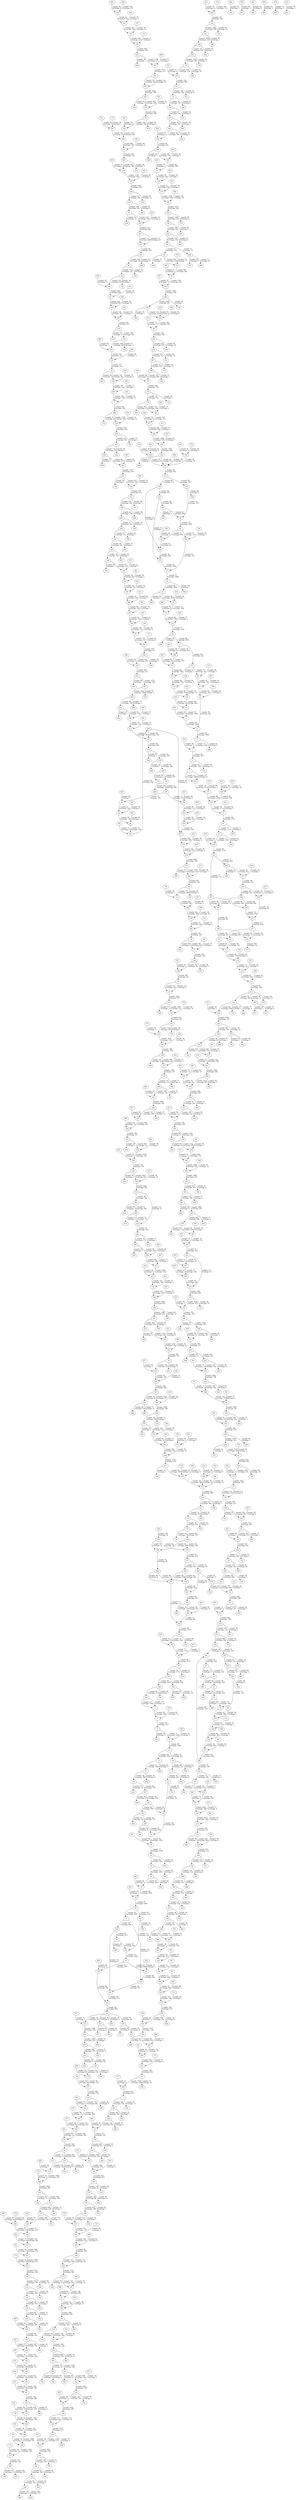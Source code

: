 digraph "" {
	20 -> 22	 [label="Length: 56
Coverage: 1826"];
	20 -> 642	 [label="Length: 66
Coverage: 1"];
	22 -> 24	 [label="Length: 86
Coverage: 1835"];
	23 -> 21	 [label="Length: 56
Coverage: 1826"];
	23 -> 660	 [label="Length: 59
Coverage: 1"];
	21 -> 75	 [label="Length: 72
Coverage: 1691"];
	114 -> 116	 [label="Length: 56
Coverage: 749"];
	114 -> 792	 [label="Length: 63
Coverage: 6"];
	116 -> 166	 [label="Length: 69
Coverage: 787"];
	116 -> 730	 [label="Length: 65
Coverage: 7"];
	117 -> 115	 [label="Length: 56
Coverage: 749"];
	115 -> 113	 [label="Length: 72
Coverage: 727"];
	128 -> 130	 [label="Length: 56
Coverage: 145"];
	130 -> 83	 [label="Length: 328
Coverage: 166"];
	131 -> 129	 [label="Length: 56
Coverage: 145"];
	131 -> 628	 [label="Length: 65
Coverage: 1"];
	129 -> 127	 [label="Length: 67
Coverage: 151"];
	129 -> 818	 [label="Length: 62
Coverage: 1"];
	134 -> 136	 [label="Length: 56
Coverage: 253"];
	134 -> 852	 [label="Length: 59
Coverage: 1"];
	136 -> 434	 [label="Length: 66
Coverage: 260"];
	136 -> 842	 [label="Length: 70
Coverage: 1"];
	137 -> 135	 [label="Length: 56
Coverage: 253"];
	135 -> 133	 [label="Length: 57
Coverage: 258"];
	166 -> 168	 [label="Length: 56
Coverage: 99"];
	166 -> 270	 [label="Length: 56
Coverage: 483"];
	168 -> 484	 [label="Length: 76
Coverage: 89"];
	169 -> 167	 [label="Length: 56
Coverage: 99"];
	169 -> 531	 [label="Length: 56
Coverage: 13"];
	167 -> 117	 [label="Length: 69
Coverage: 787"];
	176 -> 178	 [label="Length: 56
Coverage: 152"];
	176 -> 721	 [label="Length: 58
Coverage: 5"];
	178 -> 340	 [label="Length: 114
Coverage: 148"];
	178 -> 809	 [label="Length: 64
Coverage: 8"];
	179 -> 177	 [label="Length: 56
Coverage: 152"];
	177 -> 34	 [label="Length: 506
Coverage: 716"];
	266 -> 268	 [label="Length: 56
Coverage: 152"];
	266 -> 804	 [label="Length: 59
Coverage: 1"];
	268 -> 359	 [label="Length: 87
Coverage: 125"];
	268 -> 764	 [label="Length: 63
Coverage: 1"];
	269 -> 267	 [label="Length: 56
Coverage: 152"];
	267 -> 362	 [label="Length: 58
Coverage: 151"];
	270 -> 272	 [label="Length: 57
Coverage: 530"];
	271 -> 167	 [label="Length: 56
Coverage: 483"];
	271 -> 531	 [label="Length: 56
Coverage: 55"];
	276 -> 278	 [label="Length: 56
Coverage: 305"];
	276 -> 820	 [label="Length: 58
Coverage: 1"];
	278 -> 280	 [label="Length: 60
Coverage: 300"];
	278 -> 988	 [label="Length: 59
Coverage: 1"];
	279 -> 277	 [label="Length: 56
Coverage: 305"];
	277 -> 346	 [label="Length: 63
Coverage: 300"];
	320 -> 322	 [label="Length: 56
Coverage: 331"];
	320 -> 936	 [label="Length: 57
Coverage: 1"];
	322 -> 333	 [label="Length: 64
Coverage: 462"];
	323 -> 321	 [label="Length: 56
Coverage: 331"];
	323 -> 539	 [label="Length: 56
Coverage: 36"];
	323 -> 631	 [label="Length: 56
Coverage: 6"];
	323 -> 883	 [label="Length: 58
Coverage: 4"];
	321 -> 255	 [label="Length: 1404
Coverage: 249"];
	356 -> 358	 [label="Length: 56
Coverage: 85"];
	356 -> 960	 [label="Length: 58
Coverage: 2"];
	358 -> 269	 [label="Length: 87
Coverage: 125"];
	358 -> 870	 [label="Length: 61
Coverage: 1"];
	359 -> 357	 [label="Length: 56
Coverage: 85"];
	357 -> 456	 [label="Length: 96
Coverage: 78"];
	388 -> 390	 [label="Length: 56
Coverage: 163"];
	388 -> 896	 [label="Length: 61
Coverage: 1"];
	390 -> 459	 [label="Length: 68
Coverage: 154"];
	390 -> 942	 [label="Length: 73
Coverage: 1"];
	391 -> 389	 [label="Length: 56
Coverage: 163"];
	389 -> 87	 [label="Length: 195
Coverage: 135"];
	412 -> 414	 [label="Length: 56
Coverage: 309"];
	412 -> 491	 [label="Length: 56
Coverage: 18"];
	412 -> 745	 [label="Length: 58
Coverage: 13"];
	414 -> 416	 [label="Length: 60
Coverage: 298"];
	414 -> 779	 [label="Length: 57
Coverage: 5"];
	414 -> 841	 [label="Length: 57
Coverage: 4"];
	415 -> 413	 [label="Length: 56
Coverage: 309"];
	413 -> 110	 [label="Length: 62
Coverage: 400"];
	450 -> 452	 [label="Length: 56
Coverage: 156"];
	450 -> 848	 [label="Length: 73
Coverage: 1"];
	452 -> 496	 [label="Length: 92
Coverage: 170"];
	452 -> 830	 [label="Length: 67
Coverage: 1"];
	453 -> 451	 [label="Length: 56
Coverage: 156"];
	451 -> 454	 [label="Length: 2021
Coverage: 194"];
	103 -> 474	 [label="Length: 56
Coverage: 44"];
	103 -> 288	 [label="Length: 1632
Coverage: 207"];
	474 -> 984	 [label="Length: 62
Coverage: 14"];
	474 -> 800	 [label="Length: 73
Coverage: 21"];
	475 -> 102	 [label="Length: 56
Coverage: 44"];
	102 -> 326	 [label="Length: 226
Coverage: 285"];
	490 -> 413	 [label="Length: 56
Coverage: 18"];
	491 -> 817	 [label="Length: 56
Coverage: 2"];
	491 -> 811	 [label="Length: 57
Coverage: 8"];
	530 -> 168	 [label="Length: 56
Coverage: 13"];
	530 -> 270	 [label="Length: 56
Coverage: 55"];
	531 -> 537	 [label="Length: 104
Coverage: 52"];
	6 -> 532	 [label="Length: 56
Coverage: 4"];
	6 -> 8	 [label="Length: 71
Coverage: 1436"];
	533 -> 7	 [label="Length: 56
Coverage: 4"];
	7 -> 5	 [label="Length: 59
Coverage: 1417"];
	538 -> 322	 [label="Length: 56
Coverage: 36"];
	539 -> 617	 [label="Length: 56
Coverage: 8"];
	539 -> 771	 [label="Length: 60
Coverage: 8"];
	385 -> 544	 [label="Length: 56
Coverage: 18"];
	385 -> 423	 [label="Length: 1159
Coverage: 226"];
	544 -> 760	 [label="Length: 56
Coverage: 2"];
	544 -> 726	 [label="Length: 58
Coverage: 3"];
	545 -> 384	 [label="Length: 56
Coverage: 18"];
	384 -> 212	 [label="Length: 882
Coverage: 255"];
	188 -> 558	 [label="Length: 56
Coverage: 3"];
	188 -> 109	 [label="Length: 1078
Coverage: 197"];
	559 -> 189	 [label="Length: 56
Coverage: 3"];
	189 -> 433	 [label="Length: 707
Coverage: 195"];
	262 -> 564	 [label="Length: 56
Coverage: 4"];
	262 -> 250	 [label="Length: 1663
Coverage: 219"];
	565 -> 263	 [label="Length: 56
Coverage: 4"];
	263 -> 58	 [label="Length: 716
Coverage: 194"];
	235 -> 572	 [label="Length: 56
Coverage: 2"];
	235 -> 61	 [label="Length: 1329
Coverage: 244"];
	573 -> 234	 [label="Length: 56
Coverage: 2"];
	234 -> 284	 [label="Length: 1618
Coverage: 210"];
	292 -> 590	 [label="Length: 56
Coverage: 5"];
	292 -> 641	 [label="Length: 339
Coverage: 137"];
	591 -> 293	 [label="Length: 56
Coverage: 5"];
	293 -> 324	 [label="Length: 81
Coverage: 162"];
	170 -> 594	 [label="Length: 56
Coverage: 5"];
	170 -> 108	 [label="Length: 845
Coverage: 211"];
	595 -> 171	 [label="Length: 56
Coverage: 5"];
	171 -> 425	 [label="Length: 295
Coverage: 217"];
	616 -> 538	 [label="Length: 56
Coverage: 8"];
	476 -> 624	 [label="Length: 56
Coverage: 2"];
	476 -> 183	 [label="Length: 224
Coverage: 110"];
	625 -> 477	 [label="Length: 56
Coverage: 2"];
	477 -> 463	 [label="Length: 232
Coverage: 164"];
	630 -> 322	 [label="Length: 56
Coverage: 6"];
	631 -> 677	 [label="Length: 56
Coverage: 1"];
	631 -> 925	 [label="Length: 56
Coverage: 2"];
	399 -> 634	 [label="Length: 56
Coverage: 5"];
	399 -> 219	 [label="Length: 233
Coverage: 147"];
	635 -> 398	 [label="Length: 56
Coverage: 5"];
	398 -> 81	 [label="Length: 916
Coverage: 209"];
	216 -> 644	 [label="Length: 56
Coverage: 4"];
	216 -> 341	 [label="Length: 158
Coverage: 127"];
	645 -> 217	 [label="Length: 56
Coverage: 4"];
	217 -> 406	 [label="Length: 266
Coverage: 185"];
	207 -> 646	 [label="Length: 56
Coverage: 1"];
	207 -> 105	 [label="Length: 587
Coverage: 206"];
	647 -> 206	 [label="Length: 56
Coverage: 1"];
	206 -> 394	 [label="Length: 1032
Coverage: 189"];
	285 -> 235	 [label="Length: 1618
Coverage: 210"];
	285 -> 648	 [label="Length: 56
Coverage: 5"];
	649 -> 284	 [label="Length: 56
Coverage: 5"];
	284 -> 508	 [label="Length: 206
Coverage: 219"];
	676 -> 630	 [label="Length: 56
Coverage: 1"];
	378 -> 680	 [label="Length: 56
Coverage: 1"];
	378 -> 38	 [label="Length: 63
Coverage: 290"];
	681 -> 379	 [label="Length: 56
Coverage: 1"];
	379 -> 281	 [label="Length: 62
Coverage: 271"];
	420 -> 684	 [label="Length: 56
Coverage: 1"];
	420 -> 368	 [label="Length: 398
Coverage: 192"];
	685 -> 421	 [label="Length: 56
Coverage: 1"];
	421 -> 446	 [label="Length: 1982
Coverage: 199"];
	119 -> 694	 [label="Length: 56
Coverage: 1"];
	119 -> 252	 [label="Length: 115
Coverage: 142"];
	695 -> 118	 [label="Length: 56
Coverage: 1"];
	118 -> 468	 [label="Length: 1009
Coverage: 187"];
	104 -> 206	 [label="Length: 587
Coverage: 206"];
	104 -> 704	 [label="Length: 56
Coverage: 1"];
	705 -> 105	 [label="Length: 56
Coverage: 1"];
	105 -> 353	 [label="Length: 3251
Coverage: 190"];
	275 -> 706	 [label="Length: 56
Coverage: 2"];
	275 -> 479	 [label="Length: 1312
Coverage: 182"];
	707 -> 274	 [label="Length: 56
Coverage: 2"];
	274 -> 392	 [label="Length: 865
Coverage: 154"];
	218 -> 398	 [label="Length: 233
Coverage: 147"];
	218 -> 724	 [label="Length: 56
Coverage: 1"];
	725 -> 219	 [label="Length: 56
Coverage: 1"];
	219 -> 84	 [label="Length: 772
Coverage: 197"];
	469 -> 119	 [label="Length: 1009
Coverage: 187"];
	469 -> 732	 [label="Length: 56
Coverage: 1"];
	733 -> 468	 [label="Length: 56
Coverage: 1"];
	468 -> 184	 [label="Length: 1420
Coverage: 249"];
	60 -> 234	 [label="Length: 1329
Coverage: 244"];
	60 -> 734	 [label="Length: 56
Coverage: 1"];
	735 -> 61	 [label="Length: 56
Coverage: 1"];
	61 -> 124	 [label="Length: 912
Coverage: 262"];
	85 -> 218	 [label="Length: 772
Coverage: 197"];
	85 -> 736	 [label="Length: 56
Coverage: 2"];
	737 -> 84	 [label="Length: 56
Coverage: 2"];
	84 -> 256	 [label="Length: 252
Coverage: 231"];
	495 -> 738	 [label="Length: 56
Coverage: 2"];
	495 -> 174	 [label="Length: 1192
Coverage: 196"];
	739 -> 494	 [label="Length: 56
Coverage: 2"];
	494 -> 198	 [label="Length: 221
Coverage: 140"];
	393 -> 275	 [label="Length: 865
Coverage: 154"];
	393 -> 756	 [label="Length: 56
Coverage: 1"];
	757 -> 392	 [label="Length: 56
Coverage: 1"];
	392 -> 403	 [label="Length: 1208
Coverage: 237"];
	122 -> 758	 [label="Length: 56
Coverage: 2"];
	122 -> 65	 [label="Length: 772
Coverage: 196"];
	759 -> 123	 [label="Length: 56
Coverage: 2"];
	123 -> 386	 [label="Length: 281
Coverage: 206"];
	761 -> 545	 [label="Length: 56
Coverage: 2"];
	423 -> 762	 [label="Length: 56
Coverage: 2"];
	423 -> 352	 [label="Length: 594
Coverage: 194"];
	763 -> 422	 [label="Length: 56
Coverage: 2"];
	422 -> 384	 [label="Length: 1159
Coverage: 226"];
	354 -> 768	 [label="Length: 56
Coverage: 1"];
	354 -> 258	 [label="Length: 653
Coverage: 161"];
	769 -> 355	 [label="Length: 56
Coverage: 1"];
	355 -> 443	 [label="Length: 1477
Coverage: 168"];
	349 -> 782	 [label="Length: 56
Coverage: 2"];
	349 -> 242	 [label="Length: 181
Coverage: 89"];
	783 -> 348	 [label="Length: 56
Coverage: 2"];
	348 -> 97	 [label="Length: 987
Coverage: 257"];
	816 -> 490	 [label="Length: 56
Coverage: 2"];
	387 -> 122	 [label="Length: 281
Coverage: 206"];
	387 -> 826	 [label="Length: 56
Coverage: 2"];
	827 -> 386	 [label="Length: 56
Coverage: 2"];
	386 -> 336	 [label="Length: 241
Coverage: 182"];
	457 -> 356	 [label="Length: 96
Coverage: 78"];
	457 -> 832	 [label="Length: 56
Coverage: 1"];
	833 -> 456	 [label="Length: 56
Coverage: 1"];
	456 -> 458	 [label="Length: 63
Coverage: 138"];
	19 -> 850	 [label="Length: 56
Coverage: 1"];
	19 -> 17	 [label="Length: 84
Coverage: 1674"];
	851 -> 18	 [label="Length: 56
Coverage: 1"];
	18 -> 63	 [label="Length: 77
Coverage: 1539"];
	52 -> 864	 [label="Length: 56
Coverage: 2"];
	52 -> 329	 [label="Length: 122
Coverage: 38"];
	865 -> 53	 [label="Length: 56
Coverage: 2"];
	53 -> 139	 [label="Length: 117
Coverage: 232"];
	353 -> 422	 [label="Length: 594
Coverage: 194"];
	353 -> 876	 [label="Length: 56
Coverage: 3"];
	877 -> 352	 [label="Length: 56
Coverage: 3"];
	352 -> 104	 [label="Length: 3251
Coverage: 190"];
	211 -> 880	 [label="Length: 56
Coverage: 1"];
	211 -> 429	 [label="Length: 422
Coverage: 202"];
	881 -> 210	 [label="Length: 56
Coverage: 1"];
	210 -> 214	 [label="Length: 672
Coverage: 272"];
	444 -> 884	 [label="Length: 56
Coverage: 1"];
	444 -> 535	 [label="Length: 1594
Coverage: 203"];
	885 -> 445	 [label="Length: 56
Coverage: 1"];
	445 -> 138	 [label="Length: 618
Coverage: 213"];
	199 -> 495	 [label="Length: 221
Coverage: 140"];
	199 -> 890	 [label="Length: 56
Coverage: 1"];
	891 -> 198	 [label="Length: 56
Coverage: 1"];
	198 -> 160	 [label="Length: 1838
Coverage: 219"];
	330 -> 904	 [label="Length: 56
Coverage: 4"];
	330 -> 478	 [label="Length: 1219
Coverage: 196"];
	905 -> 331	 [label="Length: 56
Coverage: 4"];
	331 -> 76	 [label="Length: 390
Coverage: 187"];
	912 -> 81	 [label="Length: 56
Coverage: 1"];
	81 -> 438	 [label="Length: 108
Coverage: 86"];
	80 -> 399	 [label="Length: 916
Coverage: 209"];
	80 -> 913	 [label="Length: 56
Coverage: 1"];
	924 -> 630	 [label="Length: 56
Coverage: 2"];
	112 -> 114	 [label="Length: 72
Coverage: 727"];
	112 -> 926	 [label="Length: 56
Coverage: 1"];
	927 -> 113	 [label="Length: 56
Coverage: 1"];
	113 -> 111	 [label="Length: 65
Coverage: 482"];
	214 -> 940	 [label="Length: 56
Coverage: 1"];
	214 -> 455	 [label="Length: 1072
Coverage: 182"];
	941 -> 215	 [label="Length: 56
Coverage: 1"];
	215 -> 211	 [label="Length: 672
Coverage: 272"];
	964 -> 375	 [label="Length: 56
Coverage: 1"];
	375 -> 246	 [label="Length: 69
Coverage: 761"];
	374 -> 965	 [label="Length: 56
Coverage: 1"];
	374 -> 345	 [label="Length: 58
Coverage: 811"];
	239 -> 974	 [label="Length: 56
Coverage: 1"];
	239 -> 261	 [label="Length: 520
Coverage: 200"];
	975 -> 238	 [label="Length: 56
Coverage: 1"];
	238 -> 335	 [label="Length: 1118
Coverage: 245"];
	196 -> 990	 [label="Length: 56
Coverage: 1"];
	196 -> 236	 [label="Length: 588
Coverage: 223"];
	991 -> 197	 [label="Length: 56
Coverage: 1"];
	197 -> 523	 [label="Length: 1095
Coverage: 231"];
	2 -> 4	 [label="Length: 65
Coverage: 1281"];
	4 -> 6	 [label="Length: 59
Coverage: 1417"];
	5 -> 3	 [label="Length: 65
Coverage: 1281"];
	5 -> 702	 [label="Length: 68
Coverage: 12"];
	3 -> 193	 [label="Length: 117
Coverage: 1082"];
	3 -> 193	 [label="Length: 117
Coverage: 23"];
	8 -> 10	 [label="Length: 58
Coverage: 1466"];
	9 -> 7	 [label="Length: 71
Coverage: 1436"];
	9 -> 886	 [label="Length: 61
Coverage: 6"];
	10 -> 12	 [label="Length: 58
Coverage: 1093"];
	10 -> 28	 [label="Length: 78
Coverage: 361"];
	11 -> 9	 [label="Length: 58
Coverage: 1466"];
	12 -> 73	 [label="Length: 75
Coverage: 1042"];
	12 -> 846	 [label="Length: 65
Coverage: 2"];
	13 -> 11	 [label="Length: 58
Coverage: 1093"];
	16 -> 18	 [label="Length: 84
Coverage: 1674"];
	17 -> 286	 [label="Length: 97
Coverage: 874"];
	17 -> 377	 [label="Length: 103
Coverage: 221"];
	24 -> 26	 [label="Length: 57
Coverage: 1606"];
	25 -> 23	 [label="Length: 86
Coverage: 1835"];
	25 -> 540	 [label="Length: 107
Coverage: 1"];
	26 -> 51	 [label="Length: 93
Coverage: 1097"];
	26 -> 361	 [label="Length: 93
Coverage: 143"];
	27 -> 25	 [label="Length: 57
Coverage: 1606"];
	28 -> 30	 [label="Length: 66
Coverage: 223"];
	28 -> 788	 [label="Length: 63
Coverage: 5"];
	30 -> 32	 [label="Length: 59
Coverage: 105"];
	30 -> 866	 [label="Length: 70
Coverage: 8"];
	31 -> 29	 [label="Length: 66
Coverage: 223"];
	29 -> 11	 [label="Length: 78
Coverage: 361"];
	32 -> 376	 [label="Length: 76
Coverage: 30"];
	32 -> 752	 [label="Length: 64
Coverage: 3"];
	33 -> 31	 [label="Length: 59
Coverage: 105"];
	38 -> 40	 [label="Length: 73
Coverage: 180"];
	38 -> 500	 [label="Length: 73
Coverage: 121"];
	40 -> 42	 [label="Length: 67
Coverage: 162"];
	41 -> 39	 [label="Length: 73
Coverage: 180"];
	41 -> 986	 [label="Length: 66
Coverage: 1"];
	39 -> 379	 [label="Length: 63
Coverage: 290"];
	42 -> 44	 [label="Length: 59
Coverage: 159"];
	43 -> 41	 [label="Length: 67
Coverage: 162"];
	43 -> 526	 [label="Length: 59
Coverage: 1"];
	44 -> 46	 [label="Length: 57
Coverage: 154"];
	45 -> 43	 [label="Length: 59
Coverage: 159"];
	45 -> 860	 [label="Length: 58
Coverage: 1"];
	46 -> 461	 [label="Length: 62
Coverage: 158"];
	47 -> 45	 [label="Length: 57
Coverage: 154"];
	47 -> 958	 [label="Length: 71
Coverage: 2"];
	461 -> 347	 [label="Length: 68
Coverage: 142"];
	461 -> 437	 [label="Length: 68
Coverage: 4"];
	460 -> 47	 [label="Length: 62
Coverage: 158"];
	50 -> 27	 [label="Length: 93
Coverage: 1097"];
	51 -> 229	 [label="Length: 59
Coverage: 920"];
	51 -> 146	 [label="Length: 111
Coverage: 7"];
	62 -> 19	 [label="Length: 77
Coverage: 1539"];
	63 -> 74	 [label="Length: 84
Coverage: 1501"];
	63 -> 802	 [label="Length: 57
Coverage: 2"];
	66 -> 68	 [label="Length: 77
Coverage: 1712"];
	68 -> 70	 [label="Length: 68
Coverage: 1715"];
	69 -> 67	 [label="Length: 77
Coverage: 1712"];
	69 -> 976	 [label="Length: 77
Coverage: 2"];
	67 -> 240	 [label="Length: 71
Coverage: 1367"];
	67 -> 838	 [label="Length: 61
Coverage: 7"];
	70 -> 159	 [label="Length: 70
Coverage: 1713"];
	70 -> 910	 [label="Length: 62
Coverage: 1"];
	71 -> 69	 [label="Length: 68
Coverage: 1715"];
	72 -> 13	 [label="Length: 75
Coverage: 1042"];
	73 -> 154	 [label="Length: 66
Coverage: 909"];
	73 -> 872	 [label="Length: 63
Coverage: 9"];
	74 -> 20	 [label="Length: 72
Coverage: 1691"];
	74 -> 584	 [label="Length: 59
Coverage: 6"];
	75 -> 62	 [label="Length: 84
Coverage: 1501"];
	88 -> 90	 [label="Length: 63
Coverage: 856"];
	88 -> 654	 [label="Length: 57
Coverage: 4"];
	90 -> 92	 [label="Length: 72
Coverage: 1064"];
	91 -> 89	 [label="Length: 63
Coverage: 856"];
	91 -> 165	 [label="Length: 76
Coverage: 270"];
	89 -> 146	 [label="Length: 68
Coverage: 941"];
	92 -> 94	 [label="Length: 57
Coverage: 924"];
	92 -> 360	 [label="Length: 73
Coverage: 116"];
	93 -> 91	 [label="Length: 72
Coverage: 1064"];
	94 -> 228	 [label="Length: 67
Coverage: 913"];
	95 -> 93	 [label="Length: 57
Coverage: 924"];
	95 -> 980	 [label="Length: 65
Coverage: 1"];
	228 -> 50	 [label="Length: 59
Coverage: 920"];
	229 -> 95	 [label="Length: 67
Coverage: 913"];
	229 -> 148	 [label="Length: 111
Coverage: 6"];
	110 -> 112	 [label="Length: 65
Coverage: 482"];
	110 -> 588	 [label="Length: 63
Coverage: 7"];
	111 -> 412	 [label="Length: 62
Coverage: 400"];
	126 -> 128	 [label="Length: 67
Coverage: 151"];
	127 -> 298	 [label="Length: 86
Coverage: 168"];
	127 -> 686	 [label="Length: 59
Coverage: 1"];
	132 -> 134	 [label="Length: 57
Coverage: 258"];
	132 -> 542	 [label="Length: 58
Coverage: 1"];
	133 -> 382	 [label="Length: 1612
Coverage: 199"];
	140 -> 142	 [label="Length: 57
Coverage: 193"];
	142 -> 237	 [label="Length: 724
Coverage: 228"];
	143 -> 141	 [label="Length: 57
Coverage: 193"];
	143 -> 408	 [label="Length: 57
Coverage: 52"];
	141 -> 314	 [label="Length: 697
Coverage: 234"];
	141 -> 928	 [label="Length: 57
Coverage: 1"];
	146 -> 148	 [label="Length: 59
Coverage: 971"];
	147 -> 50	 [label="Length: 111
Coverage: 7"];
	147 -> 88	 [label="Length: 68
Coverage: 941"];
	148 -> 332	 [label="Length: 86
Coverage: 715"];
	149 -> 228	 [label="Length: 111
Coverage: 6"];
	149 -> 147	 [label="Length: 59
Coverage: 971"];
	150 -> 152	 [label="Length: 62
Coverage: 789"];
	150 -> 376	 [label="Length: 63
Coverage: 5"];
	152 -> 287	 [label="Length: 62
Coverage: 777"];
	152 -> 606	 [label="Length: 62
Coverage: 10"];
	153 -> 151	 [label="Length: 62
Coverage: 789"];
	151 -> 316	 [label="Length: 68
Coverage: 734"];
	154 -> 317	 [label="Length: 59
Coverage: 778"];
	154 -> 822	 [label="Length: 70
Coverage: 15"];
	155 -> 72	 [label="Length: 66
Coverage: 909"];
	158 -> 71	 [label="Length: 70
Coverage: 1713"];
	159 -> 190	 [label="Length: 86
Coverage: 1218"];
	159 -> 492	 [label="Length: 86
Coverage: 228"];
	164 -> 90	 [label="Length: 76
Coverage: 270"];
	164 -> 828	 [label="Length: 68
Coverage: 2"];
	165 -> 332	 [label="Length: 90
Coverage: 184"];
	15 -> 96	 [label="Length: 111
Coverage: 225"];
	15 -> 96	 [label="Length: 111
Coverage: 2"];
	96 -> 349	 [label="Length: 987
Coverage: 257"];
	97 -> 14	 [label="Length: 111
Coverage: 225"];
	97 -> 14	 [label="Length: 111
Coverage: 2"];
	14 -> 172	 [label="Length: 1615
Coverage: 257"];
	174 -> 560	 [label="Length: 58
Coverage: 22"];
	174 -> 144	 [label="Length: 429
Coverage: 218"];
	561 -> 175	 [label="Length: 58
Coverage: 22"];
	175 -> 494	 [label="Length: 1192
Coverage: 196"];
	180 -> 182	 [label="Length: 58
Coverage: 40"];
	180 -> 858	 [label="Length: 97
Coverage: 1"];
	182 -> 477	 [label="Length: 224
Coverage: 110"];
	182 -> 748	 [label="Length: 69
Coverage: 1"];
	183 -> 181	 [label="Length: 58
Coverage: 40"];
	181 -> 244	 [label="Length: 581
Coverage: 161"];
	184 -> 186	 [label="Length: 59
Coverage: 11"];
	184 -> 57	 [label="Length: 554
Coverage: 236"];
	187 -> 185	 [label="Length: 59
Coverage: 11"];
	185 -> 469	 [label="Length: 1420
Coverage: 249"];
	190 -> 192	 [label="Length: 60
Coverage: 1119"];
	190 -> 746	 [label="Length: 89
Coverage: 1"];
	192 -> 2	 [label="Length: 117
Coverage: 1082"];
	192 -> 2	 [label="Length: 117
Coverage: 23"];
	193 -> 191	 [label="Length: 60
Coverage: 1119"];
	191 -> 158	 [label="Length: 86
Coverage: 1218"];
	204 -> 397	 [label="Length: 101
Coverage: 532"];
	204 -> 516	 [label="Length: 66
Coverage: 18"];
	397 -> 380	 [label="Length: 61
Coverage: 476"];
	397 -> 574	 [label="Length: 58
Coverage: 13"];
	396 -> 205	 [label="Length: 101
Coverage: 532"];
	205 -> 101	 [label="Length: 278
Coverage: 593"];
	144 -> 82	 [label="Length: 139
Coverage: 284"];
	82 -> 131	 [label="Length: 328
Coverage: 166"];
	82 -> 672	 [label="Length: 60
Coverage: 6"];
	83 -> 145	 [label="Length: 139
Coverage: 284"];
	145 -> 175	 [label="Length: 429
Coverage: 218"];
	145 -> 766	 [label="Length: 57
Coverage: 6"];
	220 -> 222	 [label="Length: 78
Coverage: 162"];
	222 -> 312	 [label="Length: 111
Coverage: 23"];
	222 -> 467	 [label="Length: 76
Coverage: 171"];
	223 -> 221	 [label="Length: 78
Coverage: 162"];
	221 -> 306	 [label="Length: 78
Coverage: 172"];
	221 -> 814	 [label="Length: 77
Coverage: 1"];
	240 -> 342	 [label="Length: 68
Coverage: 1178"];
	241 -> 66	 [label="Length: 71
Coverage: 1367"];
	241 -> 674	 [label="Length: 60
Coverage: 1"];
	246 -> 248	 [label="Length: 58
Coverage: 719"];
	246 -> 405	 [label="Length: 92
Coverage: 5"];
	248 -> 295	 [label="Length: 89
Coverage: 594"];
	248 -> 485	 [label="Length: 89
Coverage: 19"];
	249 -> 247	 [label="Length: 58
Coverage: 719"];
	247 -> 374	 [label="Length: 69
Coverage: 761"];
	272 -> 294	 [label="Length: 74
Coverage: 542"];
	272 -> 404	 [label="Length: 74
Coverage: 45"];
	273 -> 271	 [label="Length: 57
Coverage: 530"];
	98 -> 100	 [label="Length: 152
Coverage: 522"];
	100 -> 204	 [label="Length: 278
Coverage: 593"];
	100 -> 682	 [label="Length: 65
Coverage: 19"];
	101 -> 99	 [label="Length: 152
Coverage: 522"];
	99 -> 372	 [label="Length: 71
Coverage: 17"];
	99 -> 253	 [label="Length: 207
Coverage: 360"];
	347 -> 276	 [label="Length: 63
Coverage: 300"];
	346 -> 460	 [label="Length: 68
Coverage: 142"];
	346 -> 410	 [label="Length: 75
Coverage: 160"];
	280 -> 378	 [label="Length: 62
Coverage: 271"];
	280 -> 710	 [label="Length: 59
Coverage: 1"];
	281 -> 279	 [label="Length: 60
Coverage: 300"];
	286 -> 153	 [label="Length: 62
Coverage: 777"];
	287 -> 16	 [label="Length: 97
Coverage: 874"];
	287 -> 448	 [label="Length: 58
Coverage: 8"];
	294 -> 249	 [label="Length: 89
Coverage: 594"];
	294 -> 296	 [label="Length: 89
Coverage: 258"];
	296 -> 343	 [label="Length: 77
Coverage: 172"];
	297 -> 295	 [label="Length: 89
Coverage: 258"];
	297 -> 485	 [label="Length: 89
Coverage: 9"];
	295 -> 273	 [label="Length: 74
Coverage: 542"];
	298 -> 300	 [label="Length: 68
Coverage: 156"];
	298 -> 946	 [label="Length: 57
Coverage: 1"];
	300 -> 208	 [label="Length: 89
Coverage: 169"];
	301 -> 299	 [label="Length: 68
Coverage: 156"];
	301 -> 902	 [label="Length: 61
Coverage: 1"];
	299 -> 126	 [label="Length: 86
Coverage: 168"];
	208 -> 435	 [label="Length: 82
Coverage: 255"];
	208 -> 968	 [label="Length: 63
Coverage: 1"];
	209 -> 301	 [label="Length: 89
Coverage: 169"];
	106 -> 302	 [label="Length: 111
Coverage: 249"];
	106 -> 302	 [label="Length: 111
Coverage: 23"];
	302 -> 473	 [label="Length: 1127
Coverage: 282"];
	303 -> 107	 [label="Length: 111
Coverage: 249"];
	303 -> 107	 [label="Length: 111
Coverage: 23"];
	107 -> 257	 [label="Length: 88
Coverage: 305"];
	306 -> 308	 [label="Length: 92
Coverage: 236"];
	306 -> 934	 [label="Length: 59
Coverage: 1"];
	307 -> 220	 [label="Length: 78
Coverage: 172"];
	308 -> 251	 [label="Length: 290
Coverage: 186"];
	309 -> 307	 [label="Length: 92
Coverage: 236"];
	309 -> 854	 [label="Length: 68
Coverage: 1"];
	290 -> 310	 [label="Length: 58
Coverage: 162"];
	290 -> 618	 [label="Length: 58
Coverage: 21"];
	310 -> 55	 [label="Length: 186
Coverage: 201"];
	310 -> 888	 [label="Length: 62
Coverage: 2"];
	311 -> 291	 [label="Length: 58
Coverage: 162"];
	291 -> 334	 [label="Length: 1887
Coverage: 229"];
	316 -> 155	 [label="Length: 59
Coverage: 778"];
	317 -> 150	 [label="Length: 68
Coverage: 734"];
	317 -> 528	 [label="Length: 64
Coverage: 5"];
	324 -> 163	 [label="Length: 64
Coverage: 168"];
	325 -> 292	 [label="Length: 81
Coverage: 162"];
	325 -> 844	 [label="Length: 58
Coverage: 5"];
	163 -> 230	 [label="Length: 239
Coverage: 215"];
	162 -> 325	 [label="Length: 64
Coverage: 168"];
	162 -> 576	 [label="Length: 58
Coverage: 22"];
	332 -> 323	 [label="Length: 64
Coverage: 462"];
	333 -> 149	 [label="Length: 86
Coverage: 715"];
	333 -> 164	 [label="Length: 90
Coverage: 184"];
	326 -> 511	 [label="Length: 61
Coverage: 140"];
	326 -> 562	 [label="Length: 57
Coverage: 2"];
	327 -> 103	 [label="Length: 226
Coverage: 285"];
	336 -> 265	 [label="Length: 77
Coverage: 206"];
	265 -> 79	 [label="Length: 567
Coverage: 244"];
	264 -> 337	 [label="Length: 77
Coverage: 206"];
	264 -> 742	 [label="Length: 57
Coverage: 2"];
	337 -> 387	 [label="Length: 241
Coverage: 182"];
	337 -> 598	 [label="Length: 58
Coverage: 36"];
	342 -> 297	 [label="Length: 77
Coverage: 172"];
	342 -> 344	 [label="Length: 57
Coverage: 891"];
	344 -> 375	 [label="Length: 58
Coverage: 811"];
	344 -> 962	 [label="Length: 63
Coverage: 11"];
	345 -> 343	 [label="Length: 57
Coverage: 891"];
	343 -> 241	 [label="Length: 68
Coverage: 1178"];
	35 -> 176	 [label="Length: 506
Coverage: 716"];
	34 -> 381	 [label="Length: 370
Coverage: 696"];
	34 -> 658	 [label="Length: 66
Coverage: 9"];
	360 -> 27	 [label="Length: 93
Coverage: 143"];
	361 -> 93	 [label="Length: 73
Coverage: 116"];
	361 -> 728	 [label="Length: 59
Coverage: 1"];
	362 -> 364	 [label="Length: 57
Coverage: 152"];
	363 -> 266	 [label="Length: 58
Coverage: 151"];
	363 -> 950	 [label="Length: 57
Coverage: 1"];
	364 -> 366	 [label="Length: 57
Coverage: 160"];
	365 -> 363	 [label="Length: 57
Coverage: 152"];
	365 -> 786	 [label="Length: 64
Coverage: 1"];
	366 -> 339	 [label="Length: 61
Coverage: 162"];
	367 -> 365	 [label="Length: 57
Coverage: 160"];
	367 -> 550	 [label="Length: 59
Coverage: 1"];
	339 -> 512	 [label="Length: 373
Coverage: 184"];
	338 -> 367	 [label="Length: 61
Coverage: 162"];
	338 -> 898	 [label="Length: 68
Coverage: 2"];
	370 -> 232	 [label="Length: 165
Coverage: 137"];
	232 -> 514	 [label="Length: 968
Coverage: 196"];
	233 -> 371	 [label="Length: 165
Coverage: 137"];
	233 -> 602	 [label="Length: 58
Coverage: 2"];
	371 -> 436	 [label="Length: 905
Coverage: 198"];
	371 -> 932	 [label="Length: 59
Coverage: 4"];
	138 -> 52	 [label="Length: 117
Coverage: 232"];
	139 -> 444	 [label="Length: 618
Coverage: 213"];
	139 -> 698	 [label="Length: 59
Coverage: 3"];
	373 -> 98	 [label="Length: 71
Coverage: 17"];
	376 -> 16	 [label="Length: 103
Coverage: 221"];
	377 -> 33	 [label="Length: 76
Coverage: 30"];
	377 -> 151	 [label="Length: 63
Coverage: 5"];
	381 -> 396	 [label="Length: 61
Coverage: 476"];
	380 -> 35	 [label="Length: 370
Coverage: 696"];
	380 -> 546	 [label="Length: 57
Coverage: 2"];
	253 -> 118	 [label="Length: 115
Coverage: 142"];
	253 -> 825	 [label="Length: 65
Coverage: 9"];
	253 -> 709	 [label="Length: 58
Coverage: 4"];
	252 -> 98	 [label="Length: 207
Coverage: 360"];
	404 -> 247	 [label="Length: 92
Coverage: 5"];
	404 -> 636	 [label="Length: 91
Coverage: 6"];
	405 -> 273	 [label="Length: 74
Coverage: 45"];
	408 -> 498	 [label="Length: 57
Coverage: 24"];
	408 -> 578	 [label="Length: 60
Coverage: 8"];
	409 -> 142	 [label="Length: 57
Coverage: 52"];
	257 -> 85	 [label="Length: 252
Coverage: 231"];
	257 -> 608	 [label="Length: 62
Coverage: 9"];
	256 -> 106	 [label="Length: 88
Coverage: 305"];
	410 -> 497	 [label="Length: 73
Coverage: 158"];
	410 -> 930	 [label="Length: 73
Coverage: 2"];
	411 -> 347	 [label="Length: 75
Coverage: 160"];
	416 -> 245	 [label="Length: 4738
Coverage: 235"];
	417 -> 415	 [label="Length: 60
Coverage: 298"];
	417 -> 916	 [label="Length: 59
Coverage: 1"];
	434 -> 209	 [label="Length: 82
Coverage: 255"];
	434 -> 862	 [label="Length: 58
Coverage: 1"];
	435 -> 137	 [label="Length: 66
Coverage: 260"];
	440 -> 442	 [label="Length: 60
Coverage: 105"];
	440 -> 908	 [label="Length: 57
Coverage: 1"];
	442 -> 354	 [label="Length: 1477
Coverage: 168"];
	443 -> 441	 [label="Length: 60
Coverage: 105"];
	443 -> 566	 [label="Length: 60
Coverage: 21"];
	441 -> 200	 [label="Length: 141
Coverage: 57"];
	425 -> 488	 [label="Length: 59
Coverage: 13"];
	425 -> 225	 [label="Length: 849
Coverage: 210"];
	489 -> 424	 [label="Length: 59
Coverage: 13"];
	424 -> 170	 [label="Length: 295
Coverage: 217"];
	449 -> 286	 [label="Length: 58
Coverage: 8"];
	458 -> 391	 [label="Length: 68
Coverage: 154"];
	459 -> 457	 [label="Length: 63
Coverage: 138"];
	459 -> 812	 [label="Length: 60
Coverage: 1"];
	58 -> 202	 [label="Length: 411
Coverage: 225"];
	202 -> 402	 [label="Length: 1686
Coverage: 207"];
	203 -> 59	 [label="Length: 411
Coverage: 225"];
	203 -> 596	 [label="Length: 67
Coverage: 9"];
	59 -> 262	 [label="Length: 716
Coverage: 194"];
	59 -> 650	 [label="Length: 57
Coverage: 2"];
	313 -> 223	 [label="Length: 111
Coverage: 23"];
	313 -> 464	 [label="Length: 88
Coverage: 196"];
	464 -> 466	 [label="Length: 57
Coverage: 184"];
	464 -> 834	 [label="Length: 67
Coverage: 1"];
	465 -> 312	 [label="Length: 88
Coverage: 196"];
	312 -> 195	 [label="Length: 1261
Coverage: 204"];
	466 -> 223	 [label="Length: 76
Coverage: 171"];
	466 -> 874	 [label="Length: 74
Coverage: 1"];
	467 -> 465	 [label="Length: 57
Coverage: 184"];
	237 -> 197	 [label="Length: 588
Coverage: 223"];
	236 -> 143	 [label="Length: 724
Coverage: 228"];
	236 -> 662	 [label="Length: 57
Coverage: 6"];
	985 -> 475	 [label="Length: 62
Coverage: 14"];
	329 -> 480	 [label="Length: 387
Coverage: 199"];
	480 -> 0	 [label="Length: 166
Coverage: 192"];
	481 -> 328	 [label="Length: 387
Coverage: 199"];
	481 -> 982	 [label="Length: 57
Coverage: 1"];
	328 -> 53	 [label="Length: 122
Coverage: 38"];
	328 -> 486	 [label="Length: 57
Coverage: 8"];
	0 -> 400	 [label="Length: 821
Coverage: 253"];
	1 -> 481	 [label="Length: 166
Coverage: 192"];
	1 -> 632	 [label="Length: 61
Coverage: 15"];
	482 -> 395	 [label="Length: 111
Coverage: 222"];
	482 -> 395	 [label="Length: 111
Coverage: 59"];
	395 -> 207	 [label="Length: 1032
Coverage: 189"];
	394 -> 483	 [label="Length: 111
Coverage: 222"];
	394 -> 483	 [label="Length: 111
Coverage: 59"];
	483 -> 427	 [label="Length: 1577
Coverage: 227"];
	350 -> 64	 [label="Length: 465
Coverage: 206"];
	64 -> 123	 [label="Length: 772
Coverage: 196"];
	64 -> 914	 [label="Length: 69
Coverage: 5"];
	65 -> 351	 [label="Length: 465
Coverage: 206"];
	351 -> 515	 [label="Length: 1707
Coverage: 197"];
	351 -> 614	 [label="Length: 58
Coverage: 7"];
	484 -> 249	 [label="Length: 89
Coverage: 19"];
	484 -> 296	 [label="Length: 89
Coverage: 9"];
	485 -> 169	 [label="Length: 76
Coverage: 89"];
	744 -> 413	 [label="Length: 58
Coverage: 13"];
	487 -> 329	 [label="Length: 57
Coverage: 8"];
	492 -> 678	 [label="Length: 60
Coverage: 1"];
	492 -> 900	 [label="Length: 71
Coverage: 25"];
	493 -> 158	 [label="Length: 86
Coverage: 228"];
	439 -> 80	 [label="Length: 108
Coverage: 86"];
	439 -> 690	 [label="Length: 58
Coverage: 10"];
	438 -> 507	 [label="Length: 136
Coverage: 93"];
	54 -> 311	 [label="Length: 186
Coverage: 201"];
	55 -> 472	 [label="Length: 167
Coverage: 164"];
	55 -> 600	 [label="Length: 59
Coverage: 12"];
	125 -> 60	 [label="Length: 912
Coverage: 262"];
	124 -> 173	 [label="Length: 1205
Coverage: 231"];
	124 -> 784	 [label="Length: 60
Coverage: 16"];
	419 -> 231	 [label="Length: 928
Coverage: 238"];
	231 -> 162	 [label="Length: 239
Coverage: 215"];
	231 -> 750	 [label="Length: 57
Coverage: 1"];
	230 -> 418	 [label="Length: 928
Coverage: 238"];
	418 -> 426	 [label="Length: 1199
Coverage: 217"];
	418 -> 920	 [label="Length: 59
Coverage: 1"];
	242 -> 36	 [label="Length: 532
Coverage: 230"];
	36 -> 78	 [label="Length: 383
Coverage: 219"];
	36 -> 700	 [label="Length: 57
Coverage: 3"];
	37 -> 243	 [label="Length: 532
Coverage: 230"];
	243 -> 348	 [label="Length: 181
Coverage: 89"];
	243 -> 956	 [label="Length: 58
Coverage: 8"];
	283 -> 156	 [label="Length: 147
Coverage: 225"];
	156 -> 161	 [label="Length: 1384
Coverage: 195"];
	156 -> 714	 [label="Length: 58
Coverage: 10"];
	157 -> 282	 [label="Length: 147
Coverage: 225"];
	282 -> 554	 [label="Length: 59
Coverage: 3"];
	282 -> 719	 [label="Length: 341
Coverage: 123"];
	472 -> 303	 [label="Length: 1127
Coverage: 282"];
	473 -> 54	 [label="Length: 167
Coverage: 164"];
	473 -> 638	 [label="Length: 59
Coverage: 2"];
	496 -> 411	 [label="Length: 73
Coverage: 158"];
	497 -> 453	 [label="Length: 92
Coverage: 170"];
	497 -> 944	 [label="Length: 57
Coverage: 1"];
	79 -> 37	 [label="Length: 383
Coverage: 219"];
	79 -> 692	 [label="Length: 60
Coverage: 1"];
	78 -> 264	 [label="Length: 567
Coverage: 244"];
	499 -> 409	 [label="Length: 57
Coverage: 24"];
	500 -> 502	 [label="Length: 60
Coverage: 117"];
	501 -> 39	 [label="Length: 73
Coverage: 121"];
	501 -> 622	 [label="Length: 58
Coverage: 2"];
	502 -> 504	 [label="Length: 62
Coverage: 123"];
	503 -> 501	 [label="Length: 60
Coverage: 117"];
	503 -> 666	 [label="Length: 60
Coverage: 1"];
	504 -> 437	 [label="Length: 81
Coverage: 169"];
	505 -> 503	 [label="Length: 62
Coverage: 123"];
	505 -> 878	 [label="Length: 59
Coverage: 1"];
	437 -> 370	 [label="Length: 905
Coverage: 198"];
	436 -> 460	 [label="Length: 68
Coverage: 4"];
	436 -> 505	 [label="Length: 81
Coverage: 169"];
	76 -> 510	 [label="Length: 276
Coverage: 210"];
	76 -> 612	 [label="Length: 60
Coverage: 11"];
	510 -> 327	 [label="Length: 61
Coverage: 140"];
	511 -> 77	 [label="Length: 276
Coverage: 210"];
	511 -> 836	 [label="Length: 58
Coverage: 1"];
	77 -> 330	 [label="Length: 390
Coverage: 187"];
	212 -> 260	 [label="Length: 169
Coverage: 234"];
	260 -> 238	 [label="Length: 520
Coverage: 200"];
	260 -> 922	 [label="Length: 58
Coverage: 3"];
	261 -> 213	 [label="Length: 169
Coverage: 234"];
	213 -> 385	 [label="Length: 882
Coverage: 255"];
	213 -> 688	 [label="Length: 58
Coverage: 11"];
	172 -> 125	 [label="Length: 1205
Coverage: 231"];
	172 -> 938	 [label="Length: 57
Coverage: 2"];
	173 -> 15	 [label="Length: 1615
Coverage: 257"];
	517 -> 205	 [label="Length: 66
Coverage: 18"];
	462 -> 476	 [label="Length: 232
Coverage: 164"];
	462 -> 518	 [label="Length: 57
Coverage: 7"];
	519 -> 463	 [label="Length: 57
Coverage: 7"];
	463 -> 289	 [label="Length: 1909
Coverage: 206"];
	406 -> 254	 [label="Length: 1450
Coverage: 253"];
	254 -> 320	 [label="Length: 1404
Coverage: 249"];
	255 -> 407	 [label="Length: 1450
Coverage: 253"];
	255 -> 856	 [label="Length: 63
Coverage: 1"];
	407 -> 216	 [label="Length: 266
Coverage: 185"];
	407 -> 610	 [label="Length: 57
Coverage: 8"];
	403 -> 203	 [label="Length: 1686
Coverage: 207"];
	402 -> 393	 [label="Length: 1208
Coverage: 237"];
	402 -> 548	 [label="Length: 64
Coverage: 12"];
	429 -> 304	 [label="Length: 979
Coverage: 215"];
	428 -> 210	 [label="Length: 422
Coverage: 202"];
	428 -> 798	 [label="Length: 59
Coverage: 8"];
	478 -> 274	 [label="Length: 1312
Coverage: 182"];
	478 -> 520	 [label="Length: 59
Coverage: 8"];
	521 -> 479	 [label="Length: 59
Coverage: 8"];
	479 -> 331	 [label="Length: 1219
Coverage: 196"];
	507 -> 319	 [label="Length: 420
Coverage: 213"];
	319 -> 524	 [label="Length: 57
Coverage: 6"];
	319 -> 534	 [label="Length: 394
Coverage: 193"];
	318 -> 506	 [label="Length: 420
Coverage: 213"];
	506 -> 439	 [label="Length: 136
Coverage: 93"];
	506 -> 740	 [label="Length: 59
Coverage: 7"];
	335 -> 290	 [label="Length: 1887
Coverage: 229"];
	334 -> 239	 [label="Length: 1118
Coverage: 245"];
	334 -> 604	 [label="Length: 58
Coverage: 2"];
	368 -> 48	 [label="Length: 112
Coverage: 114"];
	48 -> 226	 [label="Length: 1955
Coverage: 207"];
	49 -> 369	 [label="Length: 112
Coverage: 114"];
	49 -> 790	 [label="Length: 57
Coverage: 2"];
	369 -> 421	 [label="Length: 398
Coverage: 192"];
	369 -> 556	 [label="Length: 57
Coverage: 3"];
	258 -> 513	 [label="Length: 530
Coverage: 213"];
	513 -> 338	 [label="Length: 373
Coverage: 184"];
	513 -> 712	 [label="Length: 68
Coverage: 1"];
	512 -> 259	 [label="Length: 530
Coverage: 213"];
	259 -> 355	 [label="Length: 653
Coverage: 161"];
	259 -> 948	 [label="Length: 59
Coverage: 6"];
	525 -> 318	 [label="Length: 57
Coverage: 6"];
	108 -> 189	 [label="Length: 1078
Coverage: 197"];
	109 -> 171	 [label="Length: 845
Coverage: 211"];
	109 -> 806	 [label="Length: 58
Coverage: 3"];
	226 -> 509	 [label="Length: 686
Coverage: 222"];
	226 -> 952	 [label="Length: 57
Coverage: 2"];
	509 -> 285	 [label="Length: 206
Coverage: 219"];
	508 -> 227	 [label="Length: 686
Coverage: 222"];
	508 -> 586	 [label="Length: 59
Coverage: 10"];
	227 -> 49	 [label="Length: 1955
Coverage: 207"];
	87 -> 305	 [label="Length: 323
Coverage: 127"];
	86 -> 388	 [label="Length: 195
Coverage: 135"];
	86 -> 592	 [label="Length: 58
Coverage: 6"];
	446 -> 224	 [label="Length: 157
Coverage: 100"];
	446 -> 582	 [label="Length: 57
Coverage: 12"];
	224 -> 424	 [label="Length: 849
Coverage: 210"];
	225 -> 447	 [label="Length: 157
Coverage: 100"];
	225 -> 656	 [label="Length: 59
Coverage: 4"];
	447 -> 420	 [label="Length: 1982
Coverage: 199"];
	432 -> 188	 [label="Length: 707
Coverage: 195"];
	433 -> 194	 [label="Length: 3618
Coverage: 223"];
	433 -> 918	 [label="Length: 59
Coverage: 1"];
	527 -> 42	 [label="Length: 59
Coverage: 1"];
	427 -> 419	 [label="Length: 1199
Coverage: 217"];
	427 -> 868	 [label="Length: 57
Coverage: 2"];
	426 -> 482	 [label="Length: 1577
Coverage: 227"];
	529 -> 316	 [label="Length: 64
Coverage: 5"];
	194 -> 313	 [label="Length: 1261
Coverage: 204"];
	195 -> 432	 [label="Length: 3618
Coverage: 223"];
	195 -> 722	 [label="Length: 58
Coverage: 16"];
	314 -> 56	 [label="Length: 606
Coverage: 246"];
	56 -> 185	 [label="Length: 554
Coverage: 236"];
	57 -> 315	 [label="Length: 606
Coverage: 246"];
	57 -> 696	 [label="Length: 57
Coverage: 1"];
	315 -> 140	 [label="Length: 697
Coverage: 234"];
	315 -> 552	 [label="Length: 70
Coverage: 17"];
	599 -> 336	 [label="Length: 58
Coverage: 36"];
	340 -> 217	 [label="Length: 158
Coverage: 127"];
	341 -> 179	 [label="Length: 114
Coverage: 148"];
	341 -> 668	 [label="Length: 57
Coverage: 3"];
	305 -> 428	 [label="Length: 979
Coverage: 215"];
	304 -> 86	 [label="Length: 323
Coverage: 127"];
	304 -> 716	 [label="Length: 59
Coverage: 5"];
	534 -> 445	 [label="Length: 1594
Coverage: 203"];
	534 -> 780	 [label="Length: 57
Coverage: 2"];
	535 -> 318	 [label="Length: 394
Coverage: 193"];
	717 -> 305	 [label="Length: 59
Coverage: 5"];
	160 -> 157	 [label="Length: 1384
Coverage: 195"];
	161 -> 199	 [label="Length: 1838
Coverage: 219"];
	161 -> 796	 [label="Length: 59
Coverage: 1"];
	251 -> 263	 [label="Length: 1663
Coverage: 219"];
	250 -> 309	 [label="Length: 290
Coverage: 186"];
	250 -> 664	 [label="Length: 57
Coverage: 4"];
	536 -> 530	 [label="Length: 104
Coverage: 52"];
	515 -> 233	 [label="Length: 968
Coverage: 196"];
	514 -> 350	 [label="Length: 1707
Coverage: 197"];
	514 -> 580	 [label="Length: 57
Coverage: 2"];
	523 -> 383	 [label="Length: 1913
Coverage: 220"];
	522 -> 196	 [label="Length: 1095
Coverage: 231"];
	522 -> 774	 [label="Length: 59
Coverage: 8"];
	401 -> 1	 [label="Length: 821
Coverage: 253"];
	400 -> 120	 [label="Length: 1749
Coverage: 226"];
	400 -> 776	 [label="Length: 57
Coverage: 2"];
	454 -> 215	 [label="Length: 1072
Coverage: 182"];
	455 -> 450	 [label="Length: 2021
Coverage: 194"];
	455 -> 670	 [label="Length: 57
Coverage: 4"];
	245 -> 180	 [label="Length: 581
Coverage: 161"];
	245 -> 570	 [label="Length: 58
Coverage: 12"];
	244 -> 417	 [label="Length: 4738
Coverage: 235"];
	431 -> 121	 [label="Length: 236
Coverage: 216"];
	121 -> 401	 [label="Length: 1749
Coverage: 226"];
	121 -> 978	 [label="Length: 72
Coverage: 10"];
	120 -> 430	 [label="Length: 236
Coverage: 216"];
	430 -> 201	 [label="Length: 631
Coverage: 207"];
	430 -> 772	 [label="Length: 57
Coverage: 4"];
	543 -> 133	 [label="Length: 58
Coverage: 1"];
	953 -> 227	 [label="Length: 57
Coverage: 2"];
	640 -> 293	 [label="Length: 339
Coverage: 137"];
	567 -> 442	 [label="Length: 60
Coverage: 21"];
	547 -> 381	 [label="Length: 57
Coverage: 2"];
	201 -> 440	 [label="Length: 141
Coverage: 57"];
	201 -> 626	 [label="Length: 58
Coverage: 5"];
	200 -> 431	 [label="Length: 631
Coverage: 207"];
	633 -> 0	 [label="Length: 61
Coverage: 15"];
	288 -> 462	 [label="Length: 1909
Coverage: 206"];
	289 -> 102	 [label="Length: 1632
Coverage: 207"];
	289 -> 652	 [label="Length: 58
Coverage: 3"];
	577 -> 163	 [label="Length: 58
Coverage: 22"];
	549 -> 403	 [label="Length: 64
Coverage: 12"];
	683 -> 101	 [label="Length: 65
Coverage: 19"];
	824 -> 252	 [label="Length: 65
Coverage: 9"];
	551 -> 366	 [label="Length: 59
Coverage: 1"];
	963 -> 345	 [label="Length: 63
Coverage: 11"];
	553 -> 314	 [label="Length: 70
Coverage: 17"];
	555 -> 283	 [label="Length: 59
Coverage: 3"];
	720 -> 177	 [label="Length: 58
Coverage: 5"];
	557 -> 368	 [label="Length: 57
Coverage: 3"];
	563 -> 327	 [label="Length: 57
Coverage: 2"];
	657 -> 224	 [label="Length: 59
Coverage: 4"];
	807 -> 108	 [label="Length: 58
Coverage: 3"];
	382 -> 522	 [label="Length: 1913
Coverage: 220"];
	383 -> 132	 [label="Length: 1612
Coverage: 199"];
	383 -> 568	 [label="Length: 58
Coverage: 18"];
	810 -> 490	 [label="Length: 57
Coverage: 8"];
	569 -> 382	 [label="Length: 58
Coverage: 18"];
	570 -> 754	 [label="Length: 58
Coverage: 1"];
	570 -> 954	 [label="Length: 58
Coverage: 1"];
	571 -> 244	 [label="Length: 58
Coverage: 12"];
	689 -> 212	 [label="Length: 58
Coverage: 11"];
	575 -> 396	 [label="Length: 58
Coverage: 13"];
	775 -> 523	 [label="Length: 59
Coverage: 8"];
	579 -> 409	 [label="Length: 60
Coverage: 8"];
	785 -> 125	 [label="Length: 60
Coverage: 16"];
	581 -> 515	 [label="Length: 57
Coverage: 2"];
	583 -> 447	 [label="Length: 57
Coverage: 12"];
	585 -> 75	 [label="Length: 59
Coverage: 6"];
	587 -> 509	 [label="Length: 59
Coverage: 10"];
	589 -> 111	 [label="Length: 63
Coverage: 7"];
	593 -> 87	 [label="Length: 58
Coverage: 6"];
	767 -> 144	 [label="Length: 57
Coverage: 6"];
	597 -> 202	 [label="Length: 67
Coverage: 9"];
	601 -> 54	 [label="Length: 59
Coverage: 12"];
	603 -> 232	 [label="Length: 58
Coverage: 2"];
	605 -> 335	 [label="Length: 58
Coverage: 2"];
	607 -> 153	 [label="Length: 62
Coverage: 10"];
	609 -> 256	 [label="Length: 62
Coverage: 9"];
	611 -> 406	 [label="Length: 57
Coverage: 8"];
	613 -> 77	 [label="Length: 60
Coverage: 11"];
	615 -> 350	 [label="Length: 58
Coverage: 7"];
	619 -> 291	 [label="Length: 58
Coverage: 21"];
	708 -> 252	 [label="Length: 58
Coverage: 4"];
	718 -> 283	 [label="Length: 341
Coverage: 123"];
	623 -> 500	 [label="Length: 58
Coverage: 2"];
	715 -> 157	 [label="Length: 58
Coverage: 10"];
	627 -> 200	 [label="Length: 58
Coverage: 5"];
	939 -> 173	 [label="Length: 57
Coverage: 2"];
	845 -> 324	 [label="Length: 58
Coverage: 5"];
	629 -> 130	 [label="Length: 65
Coverage: 1"];
	873 -> 72	 [label="Length: 63
Coverage: 9"];
	637 -> 405	 [label="Length: 91
Coverage: 6"];
	639 -> 472	 [label="Length: 59
Coverage: 2"];
	643 -> 21	 [label="Length: 66
Coverage: 1"];
	651 -> 58	 [label="Length: 57
Coverage: 2"];
	653 -> 288	 [label="Length: 58
Coverage: 3"];
	655 -> 89	 [label="Length: 57
Coverage: 4"];
	659 -> 35	 [label="Length: 66
Coverage: 9"];
	661 -> 22	 [label="Length: 59
Coverage: 1"];
	663 -> 237	 [label="Length: 57
Coverage: 6"];
	665 -> 251	 [label="Length: 57
Coverage: 4"];
	667 -> 502	 [label="Length: 60
Coverage: 1"];
	669 -> 340	 [label="Length: 57
Coverage: 3"];
	671 -> 454	 [label="Length: 57
Coverage: 4"];
	673 -> 83	 [label="Length: 60
Coverage: 6"];
	675 -> 240	 [label="Length: 60
Coverage: 1"];
	679 -> 493	 [label="Length: 60
Coverage: 1"];
	687 -> 126	 [label="Length: 59
Coverage: 1"];
	923 -> 261	 [label="Length: 58
Coverage: 3"];
	691 -> 438	 [label="Length: 58
Coverage: 10"];
	693 -> 78	 [label="Length: 60
Coverage: 1"];
	697 -> 56	 [label="Length: 57
Coverage: 1"];
	701 -> 37	 [label="Length: 57
Coverage: 3"];
	703 -> 4	 [label="Length: 68
Coverage: 12"];
	741 -> 507	 [label="Length: 59
Coverage: 7"];
	711 -> 281	 [label="Length: 59
Coverage: 1"];
	713 -> 512	 [label="Length: 68
Coverage: 1"];
	723 -> 194	 [label="Length: 58
Coverage: 16"];
	727 -> 545	 [label="Length: 58
Coverage: 3"];
	729 -> 360	 [label="Length: 59
Coverage: 1"];
	731 -> 117	 [label="Length: 65
Coverage: 7"];
	778 -> 415	 [label="Length: 57
Coverage: 5"];
	840 -> 415	 [label="Length: 57
Coverage: 4"];
	743 -> 265	 [label="Length: 57
Coverage: 2"];
	747 -> 191	 [label="Length: 89
Coverage: 1"];
	749 -> 183	 [label="Length: 69
Coverage: 1"];
	799 -> 429	 [label="Length: 59
Coverage: 8"];
	751 -> 230	 [label="Length: 57
Coverage: 1"];
	882 -> 322	 [label="Length: 58
Coverage: 4"];
	753 -> 33	 [label="Length: 64
Coverage: 3"];
	755 -> 571	 [label="Length: 58
Coverage: 1"];
	765 -> 269	 [label="Length: 63
Coverage: 1"];
	915 -> 65	 [label="Length: 69
Coverage: 5"];
	770 -> 538	 [label="Length: 60
Coverage: 8"];
	887 -> 8	 [label="Length: 61
Coverage: 6"];
	773 -> 431	 [label="Length: 57
Coverage: 4"];
	869 -> 426	 [label="Length: 57
Coverage: 2"];
	777 -> 401	 [label="Length: 57
Coverage: 2"];
	781 -> 535	 [label="Length: 57
Coverage: 2"];
	787 -> 364	 [label="Length: 64
Coverage: 1"];
	789 -> 29	 [label="Length: 63
Coverage: 5"];
	791 -> 48	 [label="Length: 57
Coverage: 2"];
	793 -> 115	 [label="Length: 63
Coverage: 6"];
	906 -> 794	 [label="Length: 61
Coverage: 1"];
	795 -> 907	 [label="Length: 61
Coverage: 1"];
	797 -> 160	 [label="Length: 59
Coverage: 1"];
	957 -> 242	 [label="Length: 58
Coverage: 8"];
	801 -> 475	 [label="Length: 73
Coverage: 21"];
	803 -> 62	 [label="Length: 57
Coverage: 2"];
	805 -> 267	 [label="Length: 59
Coverage: 1"];
	808 -> 179	 [label="Length: 64
Coverage: 8"];
	813 -> 458	 [label="Length: 60
Coverage: 1"];
	815 -> 220	 [label="Length: 77
Coverage: 1"];
	819 -> 128	 [label="Length: 62
Coverage: 1"];
	949 -> 258	 [label="Length: 59
Coverage: 6"];
	821 -> 277	 [label="Length: 58
Coverage: 1"];
	823 -> 155	 [label="Length: 70
Coverage: 15"];
	829 -> 165	 [label="Length: 68
Coverage: 2"];
	831 -> 453	 [label="Length: 67
Coverage: 1"];
	835 -> 465	 [label="Length: 67
Coverage: 1"];
	837 -> 510	 [label="Length: 58
Coverage: 1"];
	699 -> 138	 [label="Length: 59
Coverage: 3"];
	839 -> 66	 [label="Length: 61
Coverage: 7"];
	843 -> 137	 [label="Length: 70
Coverage: 1"];
	847 -> 13	 [label="Length: 65
Coverage: 2"];
	849 -> 451	 [label="Length: 73
Coverage: 1"];
	853 -> 135	 [label="Length: 59
Coverage: 1"];
	855 -> 308	 [label="Length: 68
Coverage: 1"];
	857 -> 254	 [label="Length: 63
Coverage: 1"];
	892 -> 894	 [label="Length: 61
Coverage: 2"];
	895 -> 893	 [label="Length: 61
Coverage: 2"];
	859 -> 181	 [label="Length: 97
Coverage: 1"];
	861 -> 44	 [label="Length: 58
Coverage: 1"];
	863 -> 435	 [label="Length: 58
Coverage: 1"];
	867 -> 31	 [label="Length: 70
Coverage: 8"];
	871 -> 359	 [label="Length: 61
Coverage: 1"];
	541 -> 24	 [label="Length: 107
Coverage: 1"];
	875 -> 467	 [label="Length: 74
Coverage: 1"];
	879 -> 504	 [label="Length: 59
Coverage: 1"];
	889 -> 311	 [label="Length: 62
Coverage: 2"];
	961 -> 357	 [label="Length: 58
Coverage: 2"];
	897 -> 389	 [label="Length: 61
Coverage: 1"];
	899 -> 339	 [label="Length: 68
Coverage: 2"];
	901 -> 493	 [label="Length: 71
Coverage: 25"];
	903 -> 300	 [label="Length: 61
Coverage: 1"];
	909 -> 441	 [label="Length: 57
Coverage: 1"];
	911 -> 71	 [label="Length: 62
Coverage: 1"];
	979 -> 120	 [label="Length: 72
Coverage: 10"];
	917 -> 416	 [label="Length: 59
Coverage: 1"];
	919 -> 432	 [label="Length: 59
Coverage: 1"];
	921 -> 419	 [label="Length: 59
Coverage: 1"];
	929 -> 140	 [label="Length: 57
Coverage: 1"];
	931 -> 411	 [label="Length: 73
Coverage: 2"];
	933 -> 370	 [label="Length: 59
Coverage: 4"];
	935 -> 307	 [label="Length: 59
Coverage: 1"];
	937 -> 321	 [label="Length: 57
Coverage: 1"];
	943 -> 391	 [label="Length: 73
Coverage: 1"];
	945 -> 496	 [label="Length: 57
Coverage: 1"];
	947 -> 299	 [label="Length: 57
Coverage: 1"];
	951 -> 362	 [label="Length: 57
Coverage: 1"];
	955 -> 571	 [label="Length: 58
Coverage: 1"];
	959 -> 46	 [label="Length: 71
Coverage: 2"];
	969 -> 209	 [label="Length: 63
Coverage: 1"];
	970 -> 972	 [label="Length: 70
Coverage: 1"];
	973 -> 971	 [label="Length: 70
Coverage: 1"];
	977 -> 68	 [label="Length: 77
Coverage: 2"];
	981 -> 94	 [label="Length: 65
Coverage: 1"];
	983 -> 480	 [label="Length: 57
Coverage: 1"];
	987 -> 40	 [label="Length: 66
Coverage: 1"];
	989 -> 279	 [label="Length: 59
Coverage: 1"];
}
